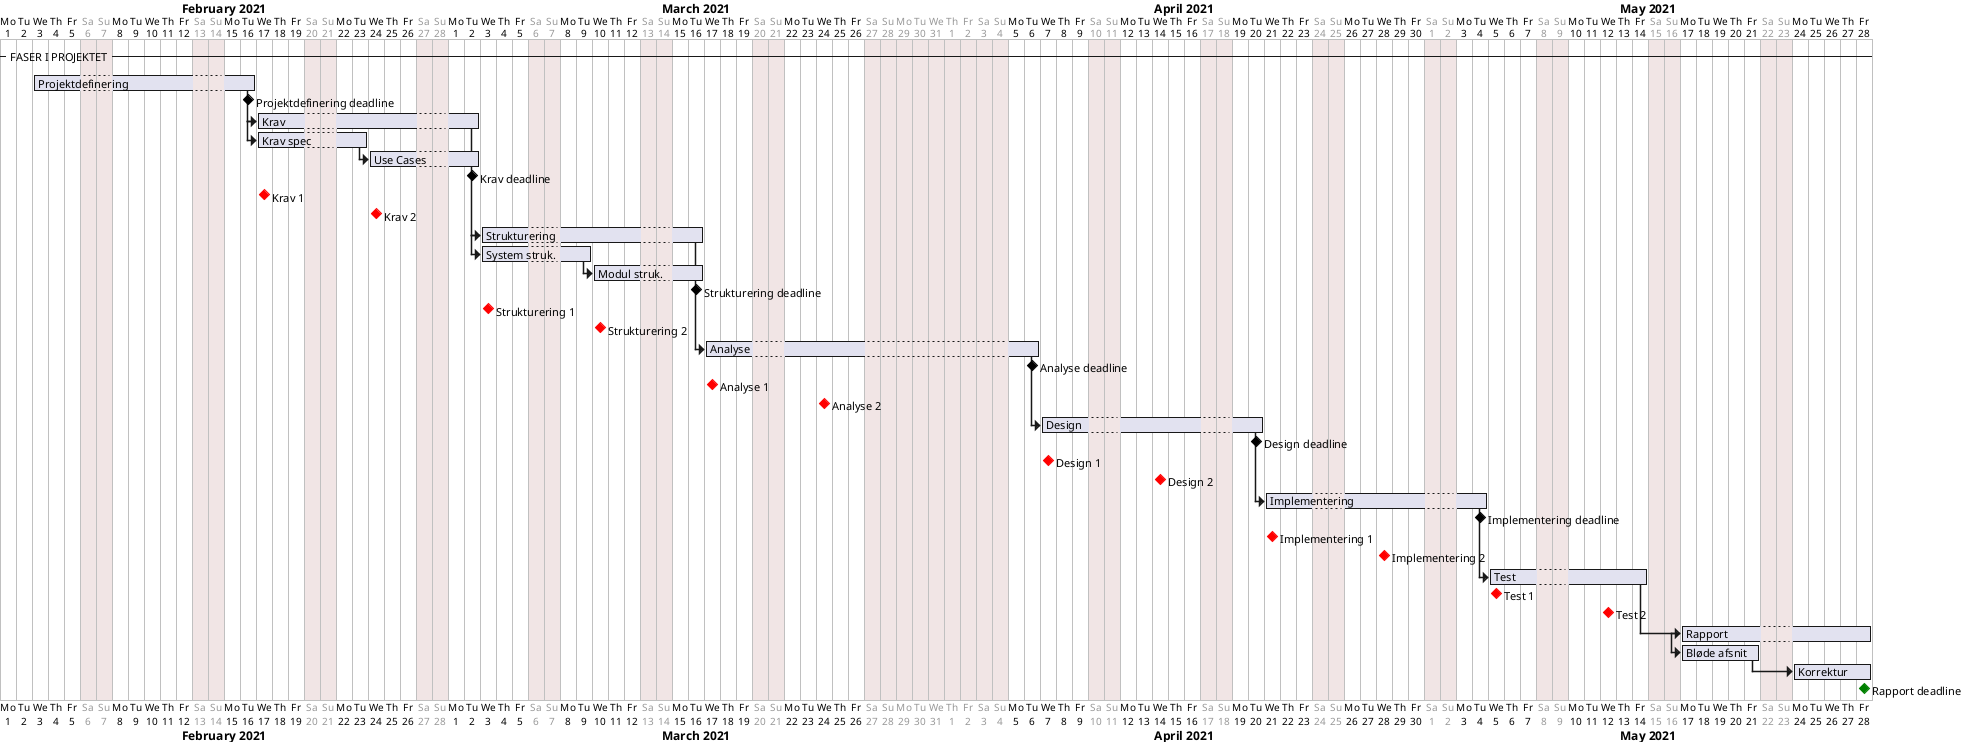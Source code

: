 @startgantt
project starts the 2021/02/01

saturday are closed
sunday are closed
2021/03/29 to 2021/04/04 are closed 


-- FASER I PROJEKTET --

[Projektdefinering] as [Projektdefinering] starts 2021/02/03 and lasts 10 days
[Projektdefinering deadline] happens at [Projektdefinering]'s end

'##### Krav ##### 
[Krav] as [Krav] starts at [Projektdefinering]'s end and lasts 10 days
[Krav spec] starts at [Krav]'s start and lasts 5 days 
[Use Cases] starts at [Krav spec]'s end and lasts 5 days 
[Krav deadline] happens at [Krav]'s end

'Møder omkr. Krav
[Krav 1] happens at [Krav]'s start
[Krav 2] happens 7 days after [Krav]'s start

'##### Strukturering #####
[Strukturering] as [Strukturering] starts at [Krav]'s end and lasts 10 days
[System struk.] lasts 5 days and starts at [Strukturering]'s start
[Modul struk.] lasts 5 days and starts at [System struk.]'s end 
[Strukturering deadline] happens at [Strukturering]'s end

'Møder omkring Strukturering
[Strukturering 1] happens at [Strukturering]'s start
[Strukturering 2] happens 7 days after [Strukturering]'s start

'##### Analyse #####
[Analyse] as [Analyse] starts at [Strukturering]'s end and lasts 10 days
[Analyse deadline] happens at [Analyse]'s end

'Møder omkring Analyse
[Analyse 1] happens at [Analyse]'s start
[Analyse 2] happens 7 days after [Analyse]'s start

'##### Design #####
[Design] as [Design] starts at [Analyse]'s end and lasts 10 days
[Design deadline] happens at [Design]'s end

'Møder omkring Design
[Design 1] happens at [Design]'s start
[Design 2] happens 7 days after [Design]'s start

'##### Implementering #####

[Implementering] as [Implementering] starts at [Design]'s end and lasts 10 days
[Implementering deadline] happens at [Implementering]'s end

'Møder omkring implementering
[Implementering 1] happens at [Implementering]'s start
[Implementering 2] happens 7 days after [Implementering]'s start
 
 '##### Test #####
[Test] starts at [Implementering]'s end and lasts 8 days

'Møder omkring test
[Test 1] happens at [Test]'s start
[Test 2] happens 7 days after [Test]'s start
 
 '##### Rapport #####
[Rapport] as [Rapport] starts at [Test]'s end and lasts 10 days
[Bløde afsnit] as [BA] starts at [Rapport]'s start and lasts 5 days
[Korrektur] starts at [BA]'s end and lasts 5 days
[Rapport deadline] happens at 2021/05/28

[Krav 1] is colored in Red
[Krav 2] is colored in Red

[Strukturering 1] is colored in Red
[Strukturering 2] is colored in Red

[Analyse 1] is colored in Red
[Analyse 2] is colored in Red

[Design 1] is colored in Red
[Design 2] is colored in Red

[Implementering 1] is colored in Red
[Implementering 2] is colored in Red

[Test 1] is colored in Red
[Test 2] is colored in Red

[Rapport deadline] is colored in Green


@endgantt
